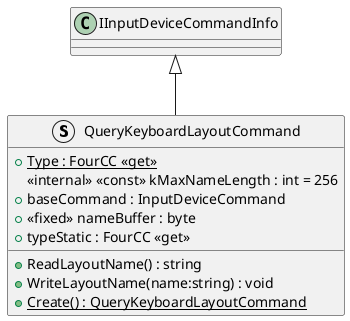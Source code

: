 @startuml
struct QueryKeyboardLayoutCommand {
    + {static} Type : FourCC <<get>>
    <<internal>> <<const>> kMaxNameLength : int = 256
    + baseCommand : InputDeviceCommand
    + <<fixed>> nameBuffer : byte
    + ReadLayoutName() : string
    + WriteLayoutName(name:string) : void
    + typeStatic : FourCC <<get>>
    + {static} Create() : QueryKeyboardLayoutCommand
}
IInputDeviceCommandInfo <|-- QueryKeyboardLayoutCommand
@enduml
